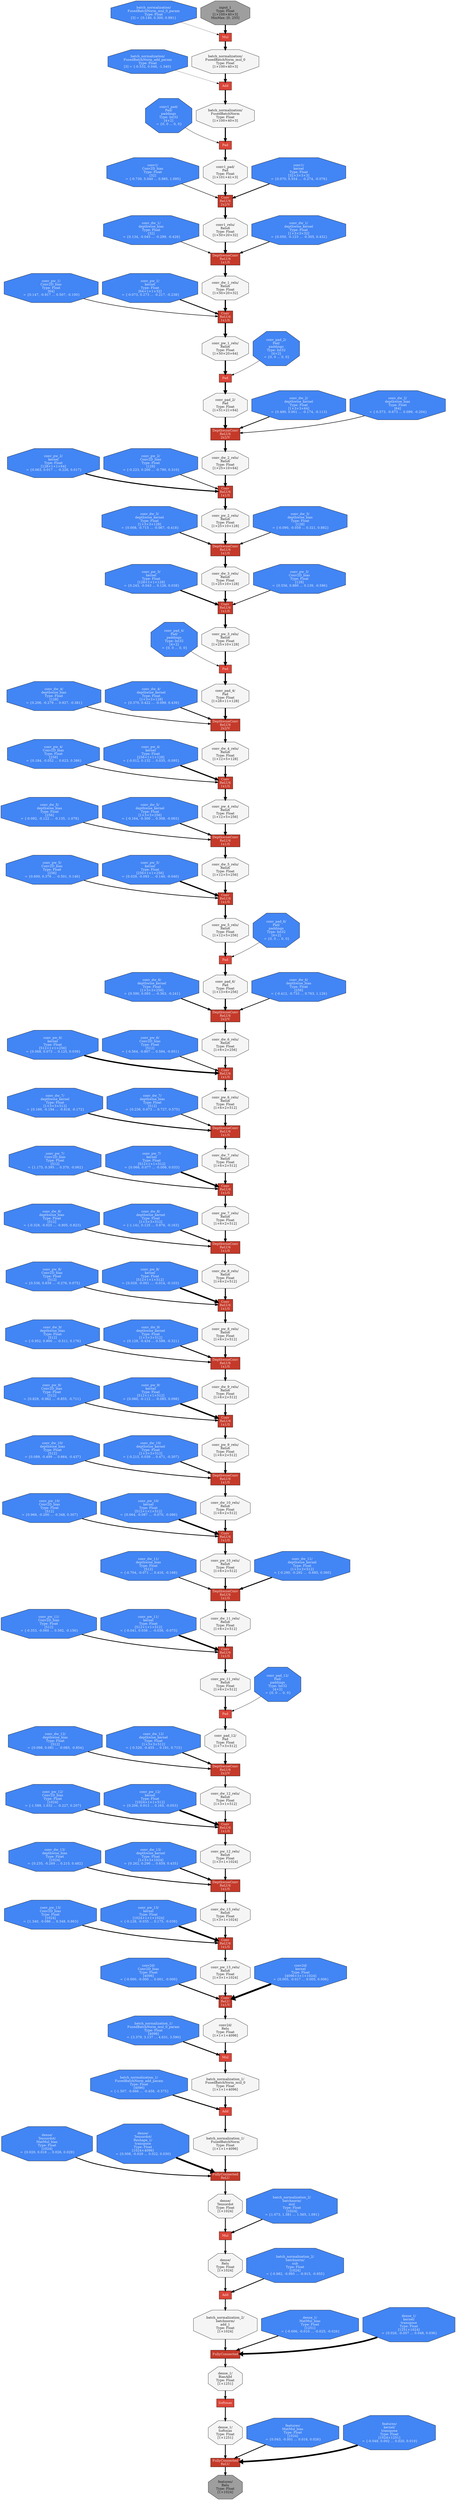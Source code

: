 digraph Computegraph {
	 nslimit=125;
	 "dense/Tensordot/MatMul_bias" [label="dense/\nTensordot/\nMatMul_bias\nType: Float\n[1024]\n = {0.020, 0.018 … 0.026, 0.029}", shape=octagon, style=filled, fillcolor="#4285F4", fontcolor = "#FFFFFFDD"];
	 "features/MatMul_bias" [label="features/\nMatMul_bias\nType: Float\n[1024]\n = {0.043, -0.001 … 0.016, 0.026}", shape=octagon, style=filled, fillcolor="#4285F4", fontcolor = "#FFFFFFDD"];
	 "features/kernel/transpose" [label="features/\nkernel/\ntranspose\nType: Float\n[1024×1251]\n = {-0.048, 0.002 … 0.020, 0.019}", shape=octagon, style=filled, fillcolor="#4285F4", fontcolor = "#FFFFFFDD"];
	 "dense_1/MatMul_bias" [label="dense_1/\nMatMul_bias\nType: Float\n[1251]\n = {-0.006, -0.010 … -0.025, -0.026}", shape=octagon, style=filled, fillcolor="#4285F4", fontcolor = "#FFFFFFDD"];
	 "dense_1/kernel/transpose" [label="dense_1/\nkernel/\ntranspose\nType: Float\n[1251×1024]\n = {0.026, -0.057 … 0.048, 0.036}", shape=octagon, style=filled, fillcolor="#4285F4", fontcolor = "#FFFFFFDD"];
	 "dense/Tensordot/Reshape_1/transpose" [label="dense/\nTensordot/\nReshape_1/\ntranspose\nType: Float\n[1024×4096]\n = {0.008, -0.029 … 0.022, 0.030}", shape=octagon, style=filled, fillcolor="#4285F4", fontcolor = "#FFFFFFDD"];
	 "batch_normalization_1/FusedBatchNorm_add_param" [label="batch_normalization_1/\nFusedBatchNorm_add_param\nType: Float\n[4096]\n = {-1.507, -0.666 … -0.458, -0.575}", shape=octagon, style=filled, fillcolor="#4285F4", fontcolor = "#FFFFFFDD"];
	 "batch_normalization_1/FusedBatchNorm_mul_0_param" [label="batch_normalization_1/\nFusedBatchNorm_mul_0_param\nType: Float\n[4096]\n = {3.379, 3.137 … 4.631, 3.590}", shape=octagon, style=filled, fillcolor="#4285F4", fontcolor = "#FFFFFFDD"];
	 "batch_normalization_1/FusedBatchNorm_mul_0" [label="batch_normalization_1/\nFusedBatchNorm_mul_0\nType: Float\n[1×1×1×4096]", shape=octagon, style=filled, fillcolor="#F5F5F5", fontcolor = "#000000DD"];
	 "conv2d/Conv2D_bias" [label="conv2d/\nConv2D_bias\nType: Float\n[4096]\n = {-0.000, -0.000 … 0.001, -0.000}", shape=octagon, style=filled, fillcolor="#4285F4", fontcolor = "#FFFFFFDD"];
	 "conv_pw_13/Conv2D_bias" [label="conv_pw_13/\nConv2D_bias\nType: Float\n[1024]\n = {1.340, -0.086 … 0.348, 0.863}", shape=octagon, style=filled, fillcolor="#4285F4", fontcolor = "#FFFFFFDD"];
	 "conv_pw_13/kernel" [label="conv_pw_13/\nkernel\nType: Float\n[1024×1×1×1024]\n = {-0.128, -0.035 … 0.175, -0.038}", shape=octagon, style=filled, fillcolor="#4285F4", fontcolor = "#FFFFFFDD"];
	 "conv_dw_13/depthwise_bias" [label="conv_dw_13/\ndepthwise_bias\nType: Float\n[1024]\n = {0.235, -0.269 … 0.215, 0.482}", shape=octagon, style=filled, fillcolor="#4285F4", fontcolor = "#FFFFFFDD"];
	 "conv_dw_13/depthwise_kernel" [label="conv_dw_13/\ndepthwise_kernel\nType: Float\n[1×3×3×1024]\n = {0.262, 0.296 … 0.659, 0.435}", shape=octagon, style=filled, fillcolor="#4285F4", fontcolor = "#FFFFFFDD"];
	 "conv_pw_12/Conv2D_bias" [label="conv_pw_12/\nConv2D_bias\nType: Float\n[1024]\n = {-1.589, 1.032 … -0.227, 0.207}", shape=octagon, style=filled, fillcolor="#4285F4", fontcolor = "#FFFFFFDD"];
	 "conv_pw_12/kernel" [label="conv_pw_12/\nkernel\nType: Float\n[1024×1×1×512]\n = {0.206, 0.013 … 0.165, -0.053}", shape=octagon, style=filled, fillcolor="#4285F4", fontcolor = "#FFFFFFDD"];
	 "conv_dw_12/depthwise_bias" [label="conv_dw_12/\ndepthwise_bias\nType: Float\n[512]\n = {0.098, 0.081 … -0.083, -0.854}", shape=octagon, style=filled, fillcolor="#4285F4", fontcolor = "#FFFFFFDD"];
	 "conv_dw_12/depthwise_kernel" [label="conv_dw_12/\ndepthwise_kernel\nType: Float\n[1×3×3×512]\n = {-0.520, -0.455 … 0.191, 0.715}", shape=octagon, style=filled, fillcolor="#4285F4", fontcolor = "#FFFFFFDD"];
	 "conv_pw_11/Conv2D_bias" [label="conv_pw_11/\nConv2D_bias\nType: Float\n[512]\n = {-0.353, -0.060 … 0.592, -0.156}", shape=octagon, style=filled, fillcolor="#4285F4", fontcolor = "#FFFFFFDD"];
	 "conv_pw_11/kernel" [label="conv_pw_11/\nkernel\nType: Float\n[512×1×1×512]\n = {-0.041, 0.036 … -0.036, -0.073}", shape=octagon, style=filled, fillcolor="#4285F4", fontcolor = "#FFFFFFDD"];
	 "conv_dw_11/depthwise_bias" [label="conv_dw_11/\ndepthwise_bias\nType: Float\n[512]\n = {-0.704, -0.071 … 0.416, -0.168}", shape=octagon, style=filled, fillcolor="#4285F4", fontcolor = "#FFFFFFDD"];
	 "conv_pw_10/Conv2D_bias" [label="conv_pw_10/\nConv2D_bias\nType: Float\n[512]\n = {0.966, -0.200 … -0.348, 0.307}", shape=octagon, style=filled, fillcolor="#4285F4", fontcolor = "#FFFFFFDD"];
	 "conv_pw_10/kernel" [label="conv_pw_10/\nkernel\nType: Float\n[512×1×1×512]\n = {0.064, -0.087 … -0.070, -0.086}", shape=octagon, style=filled, fillcolor="#4285F4", fontcolor = "#FFFFFFDD"];
	 "conv_dw_10/depthwise_bias" [label="conv_dw_10/\ndepthwise_bias\nType: Float\n[512]\n = {0.089, -0.499 … 0.664, -0.437}", shape=octagon, style=filled, fillcolor="#4285F4", fontcolor = "#FFFFFFDD"];
	 "conv_dw_10/depthwise_kernel" [label="conv_dw_10/\ndepthwise_kernel\nType: Float\n[1×3×3×512]\n = {-0.215, 0.039 … 0.471, -0.307}", shape=octagon, style=filled, fillcolor="#4285F4", fontcolor = "#FFFFFFDD"];
	 "conv_pw_9/Conv2D_bias" [label="conv_pw_9/\nConv2D_bias\nType: Float\n[512]\n = {0.829, -0.962 … -0.855, -0.711}", shape=octagon, style=filled, fillcolor="#4285F4", fontcolor = "#FFFFFFDD"];
	 "conv_pw_9/kernel" [label="conv_pw_9/\nkernel\nType: Float\n[512×1×1×512]\n = {0.060, -0.112 … -0.085, 0.098}", shape=octagon, style=filled, fillcolor="#4285F4", fontcolor = "#FFFFFFDD"];
	 "conv_dw_9/depthwise_bias" [label="conv_dw_9/\ndepthwise_bias\nType: Float\n[512]\n = {-0.952, 0.900 … -0.511, 0.176}", shape=octagon, style=filled, fillcolor="#4285F4", fontcolor = "#FFFFFFDD"];
	 "conv_dw_9/depthwise_kernel" [label="conv_dw_9/\ndepthwise_kernel\nType: Float\n[1×3×3×512]\n = {0.129, -0.434 … 0.599, -0.321}", shape=octagon, style=filled, fillcolor="#4285F4", fontcolor = "#FFFFFFDD"];
	 "conv_pw_8/Conv2D_bias" [label="conv_pw_8/\nConv2D_bias\nType: Float\n[512]\n = {0.536, 0.839 … -0.276, 0.075}", shape=octagon, style=filled, fillcolor="#4285F4", fontcolor = "#FFFFFFDD"];
	 "conv_pw_8/kernel" [label="conv_pw_8/\nkernel\nType: Float\n[512×1×1×512]\n = {0.029, -0.001 … -0.014, -0.103}", shape=octagon, style=filled, fillcolor="#4285F4", fontcolor = "#FFFFFFDD"];
	 "conv_dw_8/depthwise_bias" [label="conv_dw_8/\ndepthwise_bias\nType: Float\n[512]\n = {-0.328, -0.025 … -0.805, 0.823}", shape=octagon, style=filled, fillcolor="#4285F4", fontcolor = "#FFFFFFDD"];
	 "conv_dw_8/depthwise_kernel" [label="conv_dw_8/\ndepthwise_kernel\nType: Float\n[1×3×3×512]\n = {-1.141, 0.125 … 0.876, -0.163}", shape=octagon, style=filled, fillcolor="#4285F4", fontcolor = "#FFFFFFDD"];
	 "conv_pw_7/Conv2D_bias" [label="conv_pw_7/\nConv2D_bias\nType: Float\n[512]\n = {1.175, 0.395 … 0.370, -0.062}", shape=octagon, style=filled, fillcolor="#4285F4", fontcolor = "#FFFFFFDD"];
	 "conv_pw_6/kernel" [label="conv_pw_6/\nkernel\nType: Float\n[512×1×1×256]\n = {0.068, 0.073 … 0.125, 0.039}", shape=octagon, style=filled, fillcolor="#4285F4", fontcolor = "#FFFFFFDD"];
	 "conv_dw_6/depthwise_kernel" [label="conv_dw_6/\ndepthwise_kernel\nType: Float\n[1×3×3×256]\n = {0.590, 0.093 … -0.363, -0.241}", shape=octagon, style=filled, fillcolor="#4285F4", fontcolor = "#FFFFFFDD"];
	 "conv_pw_5/Conv2D_bias" [label="conv_pw_5/\nConv2D_bias\nType: Float\n[256]\n = {0.600, 0.376 … -0.501, 0.146}", shape=octagon, style=filled, fillcolor="#4285F4", fontcolor = "#FFFFFFDD"];
	 "conv_pw_5/kernel" [label="conv_pw_5/\nkernel\nType: Float\n[256×1×1×256]\n = {0.029, -0.093 … -0.140, -0.040}", shape=octagon, style=filled, fillcolor="#4285F4", fontcolor = "#FFFFFFDD"];
	 "conv_dw_5/depthwise_bias" [label="conv_dw_5/\ndepthwise_bias\nType: Float\n[256]\n = {-0.092, -0.122 … -0.135, -1.078}", shape=octagon, style=filled, fillcolor="#4285F4", fontcolor = "#FFFFFFDD"];
	 "conv_dw_5/depthwise_kernel" [label="conv_dw_5/\ndepthwise_kernel\nType: Float\n[1×3×3×256]\n = {-0.164, -0.300 … 0.308, -0.063}", shape=octagon, style=filled, fillcolor="#4285F4", fontcolor = "#FFFFFFDD"];
	 "conv_pw_4/Conv2D_bias" [label="conv_pw_4/\nConv2D_bias\nType: Float\n[256]\n = {0.184, -0.052 … 0.623, 0.386}", shape=octagon, style=filled, fillcolor="#4285F4", fontcolor = "#FFFFFFDD"];
	 "conv_pw_4/kernel" [label="conv_pw_4/\nkernel\nType: Float\n[256×1×1×128]\n = {-0.012, 0.132 … 0.035, -0.095}", shape=octagon, style=filled, fillcolor="#4285F4", fontcolor = "#FFFFFFDD"];
	 "conv_dw_4/depthwise_bias" [label="conv_dw_4/\ndepthwise_bias\nType: Float\n[128]\n = {0.206, -0.279 … 0.927, -0.381}", shape=octagon, style=filled, fillcolor="#4285F4", fontcolor = "#FFFFFFDD"];
	 "conv_dw_4/depthwise_kernel" [label="conv_dw_4/\ndepthwise_kernel\nType: Float\n[1×3×3×128]\n = {0.370, 0.422 … -0.099, 0.439}", shape=octagon, style=filled, fillcolor="#4285F4", fontcolor = "#FFFFFFDD"];
	 "conv_dw_3/depthwise_kernel" [label="conv_dw_3/\ndepthwise_kernel\nType: Float\n[1×3×3×128]\n = {0.008, -0.715 … -0.067, -0.418}", shape=octagon, style=filled, fillcolor="#4285F4", fontcolor = "#FFFFFFDD"];
	 "conv_pw_1/Conv2D_bias" [label="conv_pw_1/\nConv2D_bias\nType: Float\n[64]\n = {0.147, -0.917 … 0.507, -0.100}", shape=octagon, style=filled, fillcolor="#4285F4", fontcolor = "#FFFFFFDD"];
	 "conv_pw_1/kernel" [label="conv_pw_1/\nkernel\nType: Float\n[64×1×1×32]\n = {-0.073, 0.273 … -0.217, -0.238}", shape=octagon, style=filled, fillcolor="#4285F4", fontcolor = "#FFFFFFDD"];
	 "conv_dw_1/depthwise_bias" [label="conv_dw_1/\ndepthwise_bias\nType: Float\n[32]\n = {0.134, -0.045 … -0.299, -0.428}", shape=octagon, style=filled, fillcolor="#4285F4", fontcolor = "#FFFFFFDD"];
	 "batch_normalization/FusedBatchNorm_add_param" [label="batch_normalization/\nFusedBatchNorm_add_param\nType: Float\n[3] = {-0.532, 0.046, -1.340}", shape=octagon, style=filled, fillcolor="#4285F4", fontcolor = "#FFFFFFDD"];
	 "batch_normalization/FusedBatchNorm_mul_0" [label="batch_normalization/\nFusedBatchNorm_mul_0\nType: Float\n[1×100×40×3]", shape=octagon, style=filled, fillcolor="#F5F5F5", fontcolor = "#000000DD"];
	 "features/Relu" [label="features/\nRelu\nType: Float\n[1×1024]", shape=octagon, style=filled, fillcolor="#9E9E9E", fontcolor = "#000000DD"];
	 "dense_1/BiasAdd" [label="dense_1/\nBiasAdd\nType: Float\n[1×1251]", shape=octagon, style=filled, fillcolor="#F5F5F5", fontcolor = "#000000DD"];
	 "batch_normalization_2/batchnorm/sub" [label="batch_normalization_2/\nbatchnorm/\nsub\nType: Float\n[1024]\n = {-0.982, -0.995 … -0.915, -0.955}", shape=octagon, style=filled, fillcolor="#4285F4", fontcolor = "#FFFFFFDD"];
	 "batch_normalization_2/batchnorm/mul" [label="batch_normalization_2/\nbatchnorm/\nmul\nType: Float\n[1024]\n = {1.073, 1.381 … 1.565, 1.091}", shape=octagon, style=filled, fillcolor="#4285F4", fontcolor = "#FFFFFFDD"];
	 "dense/Tensordot" [label="dense/\nTensordot\nType: Float\n[1×1024]", shape=octagon, style=filled, fillcolor="#F5F5F5", fontcolor = "#000000DD"];
	 "batch_normalization_1/FusedBatchNorm" [label="batch_normalization_1/\nFusedBatchNorm\nType: Float\n[1×1×1×4096]", shape=octagon, style=filled, fillcolor="#F5F5F5", fontcolor = "#000000DD"];
	 "conv1/Conv2D_bias" [label="conv1/\nConv2D_bias\nType: Float\n[32]\n = {-0.730, 5.040 … 0.985, 1.095}", shape=octagon, style=filled, fillcolor="#4285F4", fontcolor = "#FFFFFFDD"];
	 "conv2d/Relu" [label="conv2d/\nRelu\nType: Float\n[1×1×1×4096]", shape=octagon, style=filled, fillcolor="#F5F5F5", fontcolor = "#000000DD"];
	 "conv_pw_12_relu/Relu6" [label="conv_pw_12_relu/\nRelu6\nType: Float\n[1×3×1×1024]", shape=octagon, style=filled, fillcolor="#F5F5F5", fontcolor = "#000000DD"];
	 "batch_normalization/FusedBatchNorm_mul_0_param" [label="batch_normalization/\nFusedBatchNorm_mul_0_param\nType: Float\n[3] = {0.140, 0.300, 0.991}", shape=octagon, style=filled, fillcolor="#4285F4", fontcolor = "#FFFFFFDD"];
	 "conv_pw_11_relu/Relu6" [label="conv_pw_11_relu/\nRelu6\nType: Float\n[1×6×2×512]", shape=octagon, style=filled, fillcolor="#F5F5F5", fontcolor = "#000000DD"];
	 "conv_pw_10_relu/Relu6" [label="conv_pw_10_relu/\nRelu6\nType: Float\n[1×6×2×512]", shape=octagon, style=filled, fillcolor="#F5F5F5", fontcolor = "#000000DD"];
	 "conv_dw_10_relu/Relu6" [label="conv_dw_10_relu/\nRelu6\nType: Float\n[1×6×2×512]", shape=octagon, style=filled, fillcolor="#F5F5F5", fontcolor = "#000000DD"];
	 "conv_dw_9_relu/Relu6" [label="conv_dw_9_relu/\nRelu6\nType: Float\n[1×6×2×512]", shape=octagon, style=filled, fillcolor="#F5F5F5", fontcolor = "#000000DD"];
	 "conv_pw_6/Conv2D_bias" [label="conv_pw_6/\nConv2D_bias\nType: Float\n[512]\n = {-0.564, -0.807 … 0.594, -0.951}", shape=octagon, style=filled, fillcolor="#4285F4", fontcolor = "#FFFFFFDD"];
	 "conv_pad_12/Pad" [label="conv_pad_12/\nPad\nType: Float\n[1×7×3×512]", shape=octagon, style=filled, fillcolor="#F5F5F5", fontcolor = "#000000DD"];
	 "conv_pw_8_relu/Relu6" [label="conv_pw_8_relu/\nRelu6\nType: Float\n[1×6×2×512]", shape=octagon, style=filled, fillcolor="#F5F5F5", fontcolor = "#000000DD"];
	 "batch_normalization_2/batchnorm/add_1" [label="batch_normalization_2/\nbatchnorm/\nadd_1\nType: Float\n[1×1024]", shape=octagon, style=filled, fillcolor="#F5F5F5", fontcolor = "#000000DD"];
	 "conv_pw_5_relu/Relu6" [label="conv_pw_5_relu/\nRelu6\nType: Float\n[1×12×5×256]", shape=octagon, style=filled, fillcolor="#F5F5F5", fontcolor = "#000000DD"];
	 "input_1" [label="input_1\nType: Float\n[1×100×40×3]\nMinMax: [0, 255]", shape=octagon, style=filled, fillcolor="#9E9E9E", fontcolor = "#000000DD"];
	 "conv_pw_1_relu/Relu6" [label="conv_pw_1_relu/\nRelu6\nType: Float\n[1×50×20×64]", shape=octagon, style=filled, fillcolor="#F5F5F5", fontcolor = "#000000DD"];
	 "conv1_pad/Pad" [label="conv1_pad/\nPad\nType: Float\n[1×101×41×3]", shape=octagon, style=filled, fillcolor="#F5F5F5", fontcolor = "#000000DD"];
	 "conv_pw_2_relu/Relu6" [label="conv_pw_2_relu/\nRelu6\nType: Float\n[1×25×10×128]", shape=octagon, style=filled, fillcolor="#F5F5F5", fontcolor = "#000000DD"];
	 "conv_pw_7/kernel" [label="conv_pw_7/\nkernel\nType: Float\n[512×1×1×512]\n = {0.066, 0.077 … -0.006, 0.033}", shape=octagon, style=filled, fillcolor="#4285F4", fontcolor = "#FFFFFFDD"];
	 "conv_pad_4/Pad/paddings" [label="conv_pad_4/\nPad/\npaddings\nType: Int32\n[4×2]\n = {0, 0 … 0, 0}", shape=octagon, style=filled, fillcolor="#4285F4", fontcolor = "#FFFFFFDD"];
	 "dense_1/Softmax" [label="dense_1/\nSoftmax\nType: Float\n[1×1251]", shape=octagon, style=filled, fillcolor="#F5F5F5", fontcolor = "#000000DD"];
	 "conv_pw_2/kernel" [label="conv_pw_2/\nkernel\nType: Float\n[128×1×1×64]\n = {0.063, 0.017 … -0.226, 0.017}", shape=octagon, style=filled, fillcolor="#4285F4", fontcolor = "#FFFFFFDD"];
	 "conv_pw_3_relu/Relu6" [label="conv_pw_3_relu/\nRelu6\nType: Float\n[1×25×10×128]", shape=octagon, style=filled, fillcolor="#F5F5F5", fontcolor = "#000000DD"];
	 "conv_pw_3/kernel" [label="conv_pw_3/\nkernel\nType: Float\n[128×1×1×128]\n = {0.243, -0.043 … 0.126, 0.038}", shape=octagon, style=filled, fillcolor="#4285F4", fontcolor = "#FFFFFFDD"];
	 "conv1_relu/Relu6" [label="conv1_relu/\nRelu6\nType: Float\n[1×50×20×32]", shape=octagon, style=filled, fillcolor="#F5F5F5", fontcolor = "#000000DD"];
	 "conv_pad_2/Pad" [label="conv_pad_2/\nPad\nType: Float\n[1×51×21×64]", shape=octagon, style=filled, fillcolor="#F5F5F5", fontcolor = "#000000DD"];
	 "conv_pw_13_relu/Relu6" [label="conv_pw_13_relu/\nRelu6\nType: Float\n[1×3×1×1024]", shape=octagon, style=filled, fillcolor="#F5F5F5", fontcolor = "#000000DD"];
	 "conv_pw_4_relu/Relu6" [label="conv_pw_4_relu/\nRelu6\nType: Float\n[1×12×5×256]", shape=octagon, style=filled, fillcolor="#F5F5F5", fontcolor = "#000000DD"];
	 "conv1_pad/Pad/paddings" [label="conv1_pad/\nPad/\npaddings\nType: Int32\n[4×2]\n = {0, 0 … 0, 0}", shape=octagon, style=filled, fillcolor="#4285F4", fontcolor = "#FFFFFFDD"];
	 "conv_dw_12_relu/Relu6" [label="conv_dw_12_relu/\nRelu6\nType: Float\n[1×3×1×512]", shape=octagon, style=filled, fillcolor="#F5F5F5", fontcolor = "#000000DD"];
	 "conv_pw_2/Conv2D_bias" [label="conv_pw_2/\nConv2D_bias\nType: Float\n[128]\n = {-0.223, 0.200 … -0.790, 0.310}", shape=octagon, style=filled, fillcolor="#4285F4", fontcolor = "#FFFFFFDD"];
	 "conv_pad_2/Pad/paddings" [label="conv_pad_2/\nPad/\npaddings\nType: Int32\n[4×2]\n = {0, 0 … 0, 0}", shape=octagon, style=filled, fillcolor="#4285F4", fontcolor = "#FFFFFFDD"];
	 "conv_dw_8_relu/Relu6" [label="conv_dw_8_relu/\nRelu6\nType: Float\n[1×6×2×512]", shape=octagon, style=filled, fillcolor="#F5F5F5", fontcolor = "#000000DD"];
	 "conv_dw_1/depthwise_kernel" [label="conv_dw_1/\ndepthwise_kernel\nType: Float\n[1×3×3×32]\n = {0.050, -0.123 … -0.305, 0.432}", shape=octagon, style=filled, fillcolor="#4285F4", fontcolor = "#FFFFFFDD"];
	 "conv1/kernel" [label="conv1/\nkernel\nType: Float\n[32×3×3×3]\n = {0.070, 0.554 … -0.274, -0.076}", shape=octagon, style=filled, fillcolor="#4285F4", fontcolor = "#FFFFFFDD"];
	 "conv2d/kernel" [label="conv2d/\nkernel\nType: Float\n[4096×3×1×1024]\n = {0.005, -0.017 … 0.005, 0.006}", shape=octagon, style=filled, fillcolor="#4285F4", fontcolor = "#FFFFFFDD"];
	 "conv_pad_12/Pad/paddings" [label="conv_pad_12/\nPad/\npaddings\nType: Int32\n[4×2]\n = {0, 0 … 0, 0}", shape=octagon, style=filled, fillcolor="#4285F4", fontcolor = "#FFFFFFDD"];
	 "conv_dw_13_relu/Relu6" [label="conv_dw_13_relu/\nRelu6\nType: Float\n[1×3×1×1024]", shape=octagon, style=filled, fillcolor="#F5F5F5", fontcolor = "#000000DD"];
	 "conv_pad_6/Pad" [label="conv_pad_6/\nPad\nType: Float\n[1×13×6×256]", shape=octagon, style=filled, fillcolor="#F5F5F5", fontcolor = "#000000DD"];
	 "conv_pad_6/Pad/paddings" [label="conv_pad_6/\nPad/\npaddings\nType: Int32\n[4×2]\n = {0, 0 … 0, 0}", shape=octagon, style=filled, fillcolor="#4285F4", fontcolor = "#FFFFFFDD"];
	 "conv_dw_7/depthwise_kernel" [label="conv_dw_7/\ndepthwise_kernel\nType: Float\n[1×3×3×512]\n = {0.160, -0.194 … -0.818, -0.172}", shape=octagon, style=filled, fillcolor="#4285F4", fontcolor = "#FFFFFFDD"];
	 "batch_normalization/FusedBatchNorm" [label="batch_normalization/\nFusedBatchNorm\nType: Float\n[1×100×40×3]", shape=octagon, style=filled, fillcolor="#F5F5F5", fontcolor = "#000000DD"];
	 "conv_dw_3/depthwise_bias" [label="conv_dw_3/\ndepthwise_bias\nType: Float\n[128]\n = {-0.090, -0.059 … 0.321, 0.882}", shape=octagon, style=filled, fillcolor="#4285F4", fontcolor = "#FFFFFFDD"];
	 "conv_dw_1_relu/Relu6" [label="conv_dw_1_relu/\nRelu6\nType: Float\n[1×50×20×32]", shape=octagon, style=filled, fillcolor="#F5F5F5", fontcolor = "#000000DD"];
	 "conv_pw_7_relu/Relu6" [label="conv_pw_7_relu/\nRelu6\nType: Float\n[1×6×2×512]", shape=octagon, style=filled, fillcolor="#F5F5F5", fontcolor = "#000000DD"];
	 "conv_pad_4/Pad" [label="conv_pad_4/\nPad\nType: Float\n[1×26×11×128]", shape=octagon, style=filled, fillcolor="#F5F5F5", fontcolor = "#000000DD"];
	 "conv_dw_2_relu/Relu6" [label="conv_dw_2_relu/\nRelu6\nType: Float\n[1×25×10×64]", shape=octagon, style=filled, fillcolor="#F5F5F5", fontcolor = "#000000DD"];
	 "conv_pw_9_relu/Relu6" [label="conv_pw_9_relu/\nRelu6\nType: Float\n[1×6×2×512]", shape=octagon, style=filled, fillcolor="#F5F5F5", fontcolor = "#000000DD"];
	 "conv_dw_5_relu/Relu6" [label="conv_dw_5_relu/\nRelu6\nType: Float\n[1×12×5×256]", shape=octagon, style=filled, fillcolor="#F5F5F5", fontcolor = "#000000DD"];
	 "conv_dw_3_relu/Relu6" [label="conv_dw_3_relu/\nRelu6\nType: Float\n[1×25×10×128]", shape=octagon, style=filled, fillcolor="#F5F5F5", fontcolor = "#000000DD"];
	 "conv_dw_11_relu/Relu6" [label="conv_dw_11_relu/\nRelu6\nType: Float\n[1×6×2×512]", shape=octagon, style=filled, fillcolor="#F5F5F5", fontcolor = "#000000DD"];
	 "conv_dw_4_relu/Relu6" [label="conv_dw_4_relu/\nRelu6\nType: Float\n[1×12×5×128]", shape=octagon, style=filled, fillcolor="#F5F5F5", fontcolor = "#000000DD"];
	 "conv_dw_6/depthwise_bias" [label="conv_dw_6/\ndepthwise_bias\nType: Float\n[256]\n = {-0.412, -0.733 … 0.763, 1.126}", shape=octagon, style=filled, fillcolor="#4285F4", fontcolor = "#FFFFFFDD"];
	 "dense/Relu" [label="dense/\nRelu\nType: Float\n[1×1024]", shape=octagon, style=filled, fillcolor="#F5F5F5", fontcolor = "#000000DD"];
	 "conv_pw_3/Conv2D_bias" [label="conv_pw_3/\nConv2D_bias\nType: Float\n[128]\n = {0.556, 0.880 … 0.139, -0.586}", shape=octagon, style=filled, fillcolor="#4285F4", fontcolor = "#FFFFFFDD"];
	 "conv_dw_6_relu/Relu6" [label="conv_dw_6_relu/\nRelu6\nType: Float\n[1×6×2×256]", shape=octagon, style=filled, fillcolor="#F5F5F5", fontcolor = "#000000DD"];
	 "conv_dw_11/depthwise_kernel" [label="conv_dw_11/\ndepthwise_kernel\nType: Float\n[1×3×3×512]\n = {-0.290, -0.292 … -0.685, 0.360}", shape=octagon, style=filled, fillcolor="#4285F4", fontcolor = "#FFFFFFDD"];
	 "conv_dw_2/depthwise_kernel" [label="conv_dw_2/\ndepthwise_kernel\nType: Float\n[1×3×3×64]\n = {0.490, 0.001 … -0.174, -0.113}", shape=octagon, style=filled, fillcolor="#4285F4", fontcolor = "#FFFFFFDD"];
	 "conv_dw_7_relu/Relu6" [label="conv_dw_7_relu/\nRelu6\nType: Float\n[1×6×2×512]", shape=octagon, style=filled, fillcolor="#F5F5F5", fontcolor = "#000000DD"];
	 "conv_dw_7/depthwise_bias" [label="conv_dw_7/\ndepthwise_bias\nType: Float\n[512]\n = {0.236, 0.073 … 0.727, 0.575}", shape=octagon, style=filled, fillcolor="#4285F4", fontcolor = "#FFFFFFDD"];
	 "conv_dw_2/depthwise_bias" [label="conv_dw_2/\ndepthwise_bias\nType: Float\n[64]\n = {-0.573, -0.673 … 0.099, -0.204}", shape=octagon, style=filled, fillcolor="#4285F4", fontcolor = "#FFFFFFDD"];
	 "conv_pw_6_relu/Relu6" [label="conv_pw_6_relu/\nRelu6\nType: Float\n[1×6×2×512]", shape=octagon, style=filled, fillcolor="#F5F5F5", fontcolor = "#000000DD"];
	 "op00000" [label="Mul", shape=box, style=filled, fillcolor="#DB4437", fontcolor = "#FFFFFFDD"];
	 "input_1" -> "op00000" [penwidth=4.516916, weight=13.550747];
	 "batch_normalization/FusedBatchNorm_mul_0_param" -> "op00000" [penwidth=0.528321, weight=1.000000];
	 "op00000" -> "batch_normalization/FusedBatchNorm_mul_0" [penwidth=4.516916, weight=13.550747];
	 "op00001" [label="Add", shape=box, style=filled, fillcolor="#DB4437", fontcolor = "#FFFFFFDD"];
	 "batch_normalization/FusedBatchNorm_mul_0" -> "op00001" [penwidth=4.516916, weight=13.550747];
	 "batch_normalization/FusedBatchNorm_add_param" -> "op00001" [penwidth=0.528321, weight=1.000000];
	 "op00001" -> "batch_normalization/FusedBatchNorm" [penwidth=4.516916, weight=13.550747];
	 "op00002" [label="Pad", shape=box, style=filled, fillcolor="#DB4437", fontcolor = "#FFFFFFDD"];
	 "batch_normalization/FusedBatchNorm" -> "op00002" [penwidth=4.516916, weight=13.550747];
	 "conv1_pad/Pad/paddings" -> "op00002" [penwidth=1.000000, weight=1.000000];
	 "op00002" -> "conv1_pad/Pad" [penwidth=4.533576, weight=13.600726];
	 "op00003" [label="Conv\nReLU6\n2x2/V", shape=box, style=filled, fillcolor="#C53929", fontcolor = "#FFFFFFDD"];
	 "conv1_pad/Pad" -> "op00003" [penwidth=4.533576, weight=13.600726];
	 "conv1/kernel" -> "op00003" [penwidth=3.251629, weight=1.000000];
	 "conv1/Conv2D_bias" -> "op00003" [penwidth=1.666667, weight=1.000000];
	 "op00003" -> "conv1_relu/Relu6" [penwidth=4.988595, weight=14.965784];
	 "op00004" [label="DepthwiseConv\nReLU6\n1x1/S", shape=box, style=filled, fillcolor="#C53929", fontcolor = "#FFFFFFDD"];
	 "conv1_relu/Relu6" -> "op00004" [penwidth=4.988595, weight=14.965784];
	 "conv_dw_1/depthwise_kernel" -> "op00004" [penwidth=2.723308, weight=1.000000];
	 "conv_dw_1/depthwise_bias" -> "op00004" [penwidth=1.666667, weight=1.000000];
	 "op00004" -> "conv_dw_1_relu/Relu6" [penwidth=4.988595, weight=14.965784];
	 "op00005" [label="Conv\nReLU6\n1x1/S", shape=box, style=filled, fillcolor="#C53929", fontcolor = "#FFFFFFDD"];
	 "conv_dw_1_relu/Relu6" -> "op00005" [penwidth=4.988595, weight=14.965784];
	 "conv_pw_1/kernel" -> "op00005" [penwidth=3.666667, weight=1.000000];
	 "conv_pw_1/Conv2D_bias" -> "op00005" [penwidth=2.000000, weight=1.000000];
	 "op00005" -> "conv_pw_1_relu/Relu6" [penwidth=5.321928, weight=15.965784];
	 "op00006" [label="Pad", shape=box, style=filled, fillcolor="#DB4437", fontcolor = "#FFFFFFDD"];
	 "conv_pw_1_relu/Relu6" -> "op00006" [penwidth=5.321928, weight=15.965784];
	 "conv_pad_2/Pad/paddings" -> "op00006" [penwidth=1.000000, weight=1.000000];
	 "op00006" -> "conv_pad_2/Pad" [penwidth=5.354914, weight=16.064743];
	 "op00007" [label="DepthwiseConv\nReLU6\n2x2/V", shape=box, style=filled, fillcolor="#C53929", fontcolor = "#FFFFFFDD"];
	 "conv_pad_2/Pad" -> "op00007" [penwidth=5.354914, weight=16.064743];
	 "conv_dw_2/depthwise_kernel" -> "op00007" [penwidth=3.056642, weight=1.000000];
	 "conv_dw_2/depthwise_bias" -> "op00007" [penwidth=2.000000, weight=1.000000];
	 "op00007" -> "conv_dw_2_relu/Relu6" [penwidth=4.655262, weight=13.965784];
	 "op00008" [label="Conv\nReLU6\n1x1/S", shape=box, style=filled, fillcolor="#C53929", fontcolor = "#FFFFFFDD"];
	 "conv_dw_2_relu/Relu6" -> "op00008" [penwidth=4.655262, weight=13.965784];
	 "conv_pw_2/kernel" -> "op00008" [penwidth=4.333333, weight=1.000000];
	 "conv_pw_2/Conv2D_bias" -> "op00008" [penwidth=2.333333, weight=1.000000];
	 "op00008" -> "conv_pw_2_relu/Relu6" [penwidth=4.988595, weight=14.965784];
	 "op00009" [label="DepthwiseConv\nReLU6\n1x1/S", shape=box, style=filled, fillcolor="#C53929", fontcolor = "#FFFFFFDD"];
	 "conv_pw_2_relu/Relu6" -> "op00009" [penwidth=4.988595, weight=14.965784];
	 "conv_dw_3/depthwise_kernel" -> "op00009" [penwidth=3.389975, weight=1.000000];
	 "conv_dw_3/depthwise_bias" -> "op00009" [penwidth=2.333333, weight=1.000000];
	 "op00009" -> "conv_dw_3_relu/Relu6" [penwidth=4.988595, weight=14.965784];
	 "op00010" [label="Conv\nReLU6\n1x1/S", shape=box, style=filled, fillcolor="#C53929", fontcolor = "#FFFFFFDD"];
	 "conv_dw_3_relu/Relu6" -> "op00010" [penwidth=4.988595, weight=14.965784];
	 "conv_pw_3/kernel" -> "op00010" [penwidth=4.666667, weight=1.000000];
	 "conv_pw_3/Conv2D_bias" -> "op00010" [penwidth=2.333333, weight=1.000000];
	 "op00010" -> "conv_pw_3_relu/Relu6" [penwidth=4.988595, weight=14.965784];
	 "op00011" [label="Pad", shape=box, style=filled, fillcolor="#DB4437", fontcolor = "#FFFFFFDD"];
	 "conv_pw_3_relu/Relu6" -> "op00011" [penwidth=4.988595, weight=14.965784];
	 "conv_pad_4/Pad/paddings" -> "op00011" [penwidth=1.000000, weight=1.000000];
	 "op00011" -> "conv_pad_4/Pad" [penwidth=5.053290, weight=15.159871];
	 "op00012" [label="DepthwiseConv\nReLU6\n2x2/V", shape=box, style=filled, fillcolor="#C53929", fontcolor = "#FFFFFFDD"];
	 "conv_pad_4/Pad" -> "op00012" [penwidth=5.053290, weight=15.159871];
	 "conv_dw_4/depthwise_kernel" -> "op00012" [penwidth=3.389975, weight=1.000000];
	 "conv_dw_4/depthwise_bias" -> "op00012" [penwidth=2.333333, weight=1.000000];
	 "op00012" -> "conv_dw_4_relu/Relu6" [penwidth=4.302297, weight=12.906891];
	 "op00013" [label="Conv\nReLU6\n1x1/S", shape=box, style=filled, fillcolor="#C53929", fontcolor = "#FFFFFFDD"];
	 "conv_dw_4_relu/Relu6" -> "op00013" [penwidth=4.302297, weight=12.906891];
	 "conv_pw_4/kernel" -> "op00013" [penwidth=5.000000, weight=1.000000];
	 "conv_pw_4/Conv2D_bias" -> "op00013" [penwidth=2.666667, weight=1.000000];
	 "op00013" -> "conv_pw_4_relu/Relu6" [penwidth=4.635630, weight=13.906891];
	 "op00014" [label="DepthwiseConv\nReLU6\n1x1/S", shape=box, style=filled, fillcolor="#C53929", fontcolor = "#FFFFFFDD"];
	 "conv_pw_4_relu/Relu6" -> "op00014" [penwidth=4.635630, weight=13.906891];
	 "conv_dw_5/depthwise_kernel" -> "op00014" [penwidth=3.723308, weight=1.000000];
	 "conv_dw_5/depthwise_bias" -> "op00014" [penwidth=2.666667, weight=1.000000];
	 "op00014" -> "conv_dw_5_relu/Relu6" [penwidth=4.635630, weight=13.906891];
	 "op00015" [label="Conv\nReLU6\n1x1/S", shape=box, style=filled, fillcolor="#C53929", fontcolor = "#FFFFFFDD"];
	 "conv_dw_5_relu/Relu6" -> "op00015" [penwidth=4.635630, weight=13.906891];
	 "conv_pw_5/kernel" -> "op00015" [penwidth=5.333333, weight=1.000000];
	 "conv_pw_5/Conv2D_bias" -> "op00015" [penwidth=2.666667, weight=1.000000];
	 "op00015" -> "conv_pw_5_relu/Relu6" [penwidth=4.635630, weight=13.906891];
	 "op00016" [label="Pad", shape=box, style=filled, fillcolor="#DB4437", fontcolor = "#FFFFFFDD"];
	 "conv_pw_5_relu/Relu6" -> "op00016" [penwidth=4.635630, weight=13.906891];
	 "conv_pad_6/Pad/paddings" -> "op00016" [penwidth=1.000000, weight=1.000000];
	 "op00016" -> "conv_pad_6/Pad" [penwidth=4.761801, weight=14.285402];
	 "op00017" [label="DepthwiseConv\nReLU6\n2x2/V", shape=box, style=filled, fillcolor="#C53929", fontcolor = "#FFFFFFDD"];
	 "conv_pad_6/Pad" -> "op00017" [penwidth=4.761801, weight=14.285402];
	 "conv_dw_6/depthwise_kernel" -> "op00017" [penwidth=3.723308, weight=1.000000];
	 "conv_dw_6/depthwise_bias" -> "op00017" [penwidth=2.666667, weight=1.000000];
	 "op00017" -> "conv_dw_6_relu/Relu6" [penwidth=3.861654, weight=11.584963];
	 "op00018" [label="Conv\nReLU6\n1x1/S", shape=box, style=filled, fillcolor="#C53929", fontcolor = "#FFFFFFDD"];
	 "conv_dw_6_relu/Relu6" -> "op00018" [penwidth=3.861654, weight=11.584963];
	 "conv_pw_6/kernel" -> "op00018" [penwidth=5.666667, weight=1.000000];
	 "conv_pw_6/Conv2D_bias" -> "op00018" [penwidth=3.000000, weight=1.000000];
	 "op00018" -> "conv_pw_6_relu/Relu6" [penwidth=4.194988, weight=12.584963];
	 "op00019" [label="DepthwiseConv\nReLU6\n1x1/S", shape=box, style=filled, fillcolor="#C53929", fontcolor = "#FFFFFFDD"];
	 "conv_pw_6_relu/Relu6" -> "op00019" [penwidth=4.194988, weight=12.584963];
	 "conv_dw_7/depthwise_kernel" -> "op00019" [penwidth=4.056642, weight=1.000000];
	 "conv_dw_7/depthwise_bias" -> "op00019" [penwidth=3.000000, weight=1.000000];
	 "op00019" -> "conv_dw_7_relu/Relu6" [penwidth=4.194988, weight=12.584963];
	 "op00020" [label="Conv\nReLU6\n1x1/S", shape=box, style=filled, fillcolor="#C53929", fontcolor = "#FFFFFFDD"];
	 "conv_dw_7_relu/Relu6" -> "op00020" [penwidth=4.194988, weight=12.584963];
	 "conv_pw_7/kernel" -> "op00020" [penwidth=6.000000, weight=1.000000];
	 "conv_pw_7/Conv2D_bias" -> "op00020" [penwidth=3.000000, weight=1.000000];
	 "op00020" -> "conv_pw_7_relu/Relu6" [penwidth=4.194988, weight=12.584963];
	 "op00021" [label="DepthwiseConv\nReLU6\n1x1/S", shape=box, style=filled, fillcolor="#C53929", fontcolor = "#FFFFFFDD"];
	 "conv_pw_7_relu/Relu6" -> "op00021" [penwidth=4.194988, weight=12.584963];
	 "conv_dw_8/depthwise_kernel" -> "op00021" [penwidth=4.056642, weight=1.000000];
	 "conv_dw_8/depthwise_bias" -> "op00021" [penwidth=3.000000, weight=1.000000];
	 "op00021" -> "conv_dw_8_relu/Relu6" [penwidth=4.194988, weight=12.584963];
	 "op00022" [label="Conv\nReLU6\n1x1/S", shape=box, style=filled, fillcolor="#C53929", fontcolor = "#FFFFFFDD"];
	 "conv_dw_8_relu/Relu6" -> "op00022" [penwidth=4.194988, weight=12.584963];
	 "conv_pw_8/kernel" -> "op00022" [penwidth=6.000000, weight=1.000000];
	 "conv_pw_8/Conv2D_bias" -> "op00022" [penwidth=3.000000, weight=1.000000];
	 "op00022" -> "conv_pw_8_relu/Relu6" [penwidth=4.194988, weight=12.584963];
	 "op00023" [label="DepthwiseConv\nReLU6\n1x1/S", shape=box, style=filled, fillcolor="#C53929", fontcolor = "#FFFFFFDD"];
	 "conv_pw_8_relu/Relu6" -> "op00023" [penwidth=4.194988, weight=12.584963];
	 "conv_dw_9/depthwise_kernel" -> "op00023" [penwidth=4.056642, weight=1.000000];
	 "conv_dw_9/depthwise_bias" -> "op00023" [penwidth=3.000000, weight=1.000000];
	 "op00023" -> "conv_dw_9_relu/Relu6" [penwidth=4.194988, weight=12.584963];
	 "op00024" [label="Conv\nReLU6\n1x1/S", shape=box, style=filled, fillcolor="#C53929", fontcolor = "#FFFFFFDD"];
	 "conv_dw_9_relu/Relu6" -> "op00024" [penwidth=4.194988, weight=12.584963];
	 "conv_pw_9/kernel" -> "op00024" [penwidth=6.000000, weight=1.000000];
	 "conv_pw_9/Conv2D_bias" -> "op00024" [penwidth=3.000000, weight=1.000000];
	 "op00024" -> "conv_pw_9_relu/Relu6" [penwidth=4.194988, weight=12.584963];
	 "op00025" [label="DepthwiseConv\nReLU6\n1x1/S", shape=box, style=filled, fillcolor="#C53929", fontcolor = "#FFFFFFDD"];
	 "conv_pw_9_relu/Relu6" -> "op00025" [penwidth=4.194988, weight=12.584963];
	 "conv_dw_10/depthwise_kernel" -> "op00025" [penwidth=4.056642, weight=1.000000];
	 "conv_dw_10/depthwise_bias" -> "op00025" [penwidth=3.000000, weight=1.000000];
	 "op00025" -> "conv_dw_10_relu/Relu6" [penwidth=4.194988, weight=12.584963];
	 "op00026" [label="Conv\nReLU6\n1x1/S", shape=box, style=filled, fillcolor="#C53929", fontcolor = "#FFFFFFDD"];
	 "conv_dw_10_relu/Relu6" -> "op00026" [penwidth=4.194988, weight=12.584963];
	 "conv_pw_10/kernel" -> "op00026" [penwidth=6.000000, weight=1.000000];
	 "conv_pw_10/Conv2D_bias" -> "op00026" [penwidth=3.000000, weight=1.000000];
	 "op00026" -> "conv_pw_10_relu/Relu6" [penwidth=4.194988, weight=12.584963];
	 "op00027" [label="DepthwiseConv\nReLU6\n1x1/S", shape=box, style=filled, fillcolor="#C53929", fontcolor = "#FFFFFFDD"];
	 "conv_pw_10_relu/Relu6" -> "op00027" [penwidth=4.194988, weight=12.584963];
	 "conv_dw_11/depthwise_kernel" -> "op00027" [penwidth=4.056642, weight=1.000000];
	 "conv_dw_11/depthwise_bias" -> "op00027" [penwidth=3.000000, weight=1.000000];
	 "op00027" -> "conv_dw_11_relu/Relu6" [penwidth=4.194988, weight=12.584963];
	 "op00028" [label="Conv\nReLU6\n1x1/S", shape=box, style=filled, fillcolor="#C53929", fontcolor = "#FFFFFFDD"];
	 "conv_dw_11_relu/Relu6" -> "op00028" [penwidth=4.194988, weight=12.584963];
	 "conv_pw_11/kernel" -> "op00028" [penwidth=6.000000, weight=1.000000];
	 "conv_pw_11/Conv2D_bias" -> "op00028" [penwidth=3.000000, weight=1.000000];
	 "op00028" -> "conv_pw_11_relu/Relu6" [penwidth=4.194988, weight=12.584963];
	 "op00029" [label="Pad", shape=box, style=filled, fillcolor="#DB4437", fontcolor = "#FFFFFFDD"];
	 "conv_pw_11_relu/Relu6" -> "op00029" [penwidth=4.194988, weight=12.584963];
	 "conv_pad_12/Pad/paddings" -> "op00029" [penwidth=1.000000, weight=1.000000];
	 "op00029" -> "conv_pad_12/Pad" [penwidth=4.464106, weight=13.392318];
	 "op00030" [label="DepthwiseConv\nReLU6\n2x2/V", shape=box, style=filled, fillcolor="#C53929", fontcolor = "#FFFFFFDD"];
	 "conv_pad_12/Pad" -> "op00030" [penwidth=4.464106, weight=13.392318];
	 "conv_dw_12/depthwise_kernel" -> "op00030" [penwidth=4.056642, weight=1.000000];
	 "conv_dw_12/depthwise_bias" -> "op00030" [penwidth=3.000000, weight=1.000000];
	 "op00030" -> "conv_dw_12_relu/Relu6" [penwidth=3.528321, weight=10.584963];
	 "op00031" [label="Conv\nReLU6\n1x1/S", shape=box, style=filled, fillcolor="#C53929", fontcolor = "#FFFFFFDD"];
	 "conv_dw_12_relu/Relu6" -> "op00031" [penwidth=3.528321, weight=10.584963];
	 "conv_pw_12/kernel" -> "op00031" [penwidth=6.333333, weight=1.000000];
	 "conv_pw_12/Conv2D_bias" -> "op00031" [penwidth=3.333333, weight=1.000000];
	 "op00031" -> "conv_pw_12_relu/Relu6" [penwidth=3.861654, weight=11.584963];
	 "op00032" [label="DepthwiseConv\nReLU6\n1x1/S", shape=box, style=filled, fillcolor="#C53929", fontcolor = "#FFFFFFDD"];
	 "conv_pw_12_relu/Relu6" -> "op00032" [penwidth=3.861654, weight=11.584963];
	 "conv_dw_13/depthwise_kernel" -> "op00032" [penwidth=4.389975, weight=1.000000];
	 "conv_dw_13/depthwise_bias" -> "op00032" [penwidth=3.333333, weight=1.000000];
	 "op00032" -> "conv_dw_13_relu/Relu6" [penwidth=3.861654, weight=11.584963];
	 "op00033" [label="Conv\nReLU6\n1x1/S", shape=box, style=filled, fillcolor="#C53929", fontcolor = "#FFFFFFDD"];
	 "conv_dw_13_relu/Relu6" -> "op00033" [penwidth=3.861654, weight=11.584963];
	 "conv_pw_13/kernel" -> "op00033" [penwidth=6.666667, weight=1.000000];
	 "conv_pw_13/Conv2D_bias" -> "op00033" [penwidth=3.333333, weight=1.000000];
	 "op00033" -> "conv_pw_13_relu/Relu6" [penwidth=3.861654, weight=11.584963];
	 "op00034" [label="Conv\nReLU\n1x1/V", shape=box, style=filled, fillcolor="#C53929", fontcolor = "#FFFFFFDD"];
	 "conv_pw_13_relu/Relu6" -> "op00034" [penwidth=3.861654, weight=11.584963];
	 "conv2d/kernel" -> "op00034" [penwidth=7.861654, weight=1.000000];
	 "conv2d/Conv2D_bias" -> "op00034" [penwidth=4.000000, weight=1.000000];
	 "op00034" -> "conv2d/Relu" [penwidth=4.000000, weight=12.000000];
	 "op00035" [label="Mul", shape=box, style=filled, fillcolor="#DB4437", fontcolor = "#FFFFFFDD"];
	 "conv2d/Relu" -> "op00035" [penwidth=4.000000, weight=12.000000];
	 "batch_normalization_1/FusedBatchNorm_mul_0_param" -> "op00035" [penwidth=4.000000, weight=1.000000];
	 "op00035" -> "batch_normalization_1/FusedBatchNorm_mul_0" [penwidth=4.000000, weight=12.000000];
	 "op00036" [label="Add", shape=box, style=filled, fillcolor="#DB4437", fontcolor = "#FFFFFFDD"];
	 "batch_normalization_1/FusedBatchNorm_mul_0" -> "op00036" [penwidth=4.000000, weight=12.000000];
	 "batch_normalization_1/FusedBatchNorm_add_param" -> "op00036" [penwidth=4.000000, weight=1.000000];
	 "op00036" -> "batch_normalization_1/FusedBatchNorm" [penwidth=4.000000, weight=12.000000];
	 "op00037" [label="FullyConnected\nReLU", shape=box, style=filled, fillcolor="#C53929", fontcolor = "#FFFFFFDD"];
	 "batch_normalization_1/FusedBatchNorm" -> "op00037" [penwidth=4.000000, weight=12.000000];
	 "dense/Tensordot/Reshape_1/transpose" -> "op00037" [penwidth=7.333333, weight=1.000000];
	 "dense/Tensordot/MatMul_bias" -> "op00037" [penwidth=3.333333, weight=1.000000];
	 "op00037" -> "dense/Tensordot" [penwidth=3.333333, weight=10.000000];
	 "op00038" [label="Mul", shape=box, style=filled, fillcolor="#DB4437", fontcolor = "#FFFFFFDD"];
	 "dense/Tensordot" -> "op00038" [penwidth=3.333333, weight=10.000000];
	 "batch_normalization_2/batchnorm/mul" -> "op00038" [penwidth=3.333333, weight=1.000000];
	 "op00038" -> "dense/Relu" [penwidth=3.333333, weight=10.000000];
	 "op00039" [label="Add", shape=box, style=filled, fillcolor="#DB4437", fontcolor = "#FFFFFFDD"];
	 "dense/Relu" -> "op00039" [penwidth=3.333333, weight=10.000000];
	 "batch_normalization_2/batchnorm/sub" -> "op00039" [penwidth=3.333333, weight=1.000000];
	 "op00039" -> "batch_normalization_2/batchnorm/add_1" [penwidth=3.333333, weight=10.000000];
	 "op00040" [label="FullyConnected", shape=box, style=filled, fillcolor="#C53929", fontcolor = "#FFFFFFDD"];
	 "batch_normalization_2/batchnorm/add_1" -> "op00040" [penwidth=3.333333, weight=10.000000];
	 "dense_1/kernel/transpose" -> "op00040" [penwidth=6.762955, weight=1.000000];
	 "dense_1/MatMul_bias" -> "op00040" [penwidth=3.429622, weight=1.000000];
	 "op00040" -> "dense_1/BiasAdd" [penwidth=3.429622, weight=10.288866];
	 "op00041" [label="Softmax", shape=box, style=filled, fillcolor="#DB4437", fontcolor = "#FFFFFFDD"];
	 "dense_1/BiasAdd" -> "op00041" [penwidth=3.429622, weight=10.288866];
	 "op00041" -> "dense_1/Softmax" [penwidth=3.429622, weight=10.288866];
	 "op00042" [label="FullyConnected\nReLU", shape=box, style=filled, fillcolor="#C53929", fontcolor = "#FFFFFFDD"];
	 "dense_1/Softmax" -> "op00042" [penwidth=3.429622, weight=10.288866];
	 "features/kernel/transpose" -> "op00042" [penwidth=6.762955, weight=1.000000];
	 "features/MatMul_bias" -> "op00042" [penwidth=3.333333, weight=1.000000];
	 "op00042" -> "features/Relu" [penwidth=3.333333, weight=10.000000];
}
